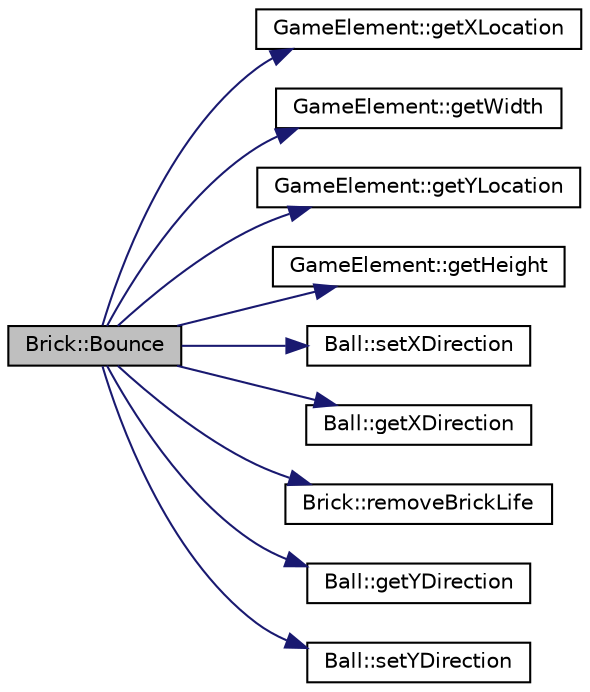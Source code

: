 digraph "Brick::Bounce"
{
  edge [fontname="Helvetica",fontsize="10",labelfontname="Helvetica",labelfontsize="10"];
  node [fontname="Helvetica",fontsize="10",shape=record];
  rankdir="LR";
  Node4 [label="Brick::Bounce",height=0.2,width=0.4,color="black", fillcolor="grey75", style="filled", fontcolor="black"];
  Node4 -> Node5 [color="midnightblue",fontsize="10",style="solid",fontname="Helvetica"];
  Node5 [label="GameElement::getXLocation",height=0.2,width=0.4,color="black", fillcolor="white", style="filled",URL="$class_game_element.html#a7c154aff646c91168dc974a43d340812"];
  Node4 -> Node6 [color="midnightblue",fontsize="10",style="solid",fontname="Helvetica"];
  Node6 [label="GameElement::getWidth",height=0.2,width=0.4,color="black", fillcolor="white", style="filled",URL="$class_game_element.html#a614be3513f3bd193fb2666b44e7c6b4d"];
  Node4 -> Node7 [color="midnightblue",fontsize="10",style="solid",fontname="Helvetica"];
  Node7 [label="GameElement::getYLocation",height=0.2,width=0.4,color="black", fillcolor="white", style="filled",URL="$class_game_element.html#a29823dea49b05f06fa6cb9b20239e3a3"];
  Node4 -> Node8 [color="midnightblue",fontsize="10",style="solid",fontname="Helvetica"];
  Node8 [label="GameElement::getHeight",height=0.2,width=0.4,color="black", fillcolor="white", style="filled",URL="$class_game_element.html#adb82bf0c9072c2bbdb623b0d7958655e"];
  Node4 -> Node9 [color="midnightblue",fontsize="10",style="solid",fontname="Helvetica"];
  Node9 [label="Ball::setXDirection",height=0.2,width=0.4,color="black", fillcolor="white", style="filled",URL="$class_ball.html#a33c7d96eba2d906bbc499096cab640f9"];
  Node4 -> Node10 [color="midnightblue",fontsize="10",style="solid",fontname="Helvetica"];
  Node10 [label="Ball::getXDirection",height=0.2,width=0.4,color="black", fillcolor="white", style="filled",URL="$class_ball.html#acbfbb8c4f504e354663b8a775e48d1e1"];
  Node4 -> Node11 [color="midnightblue",fontsize="10",style="solid",fontname="Helvetica"];
  Node11 [label="Brick::removeBrickLife",height=0.2,width=0.4,color="black", fillcolor="white", style="filled",URL="$class_brick.html#a3ec7bb017d112a16144986ff7446b5a2"];
  Node4 -> Node12 [color="midnightblue",fontsize="10",style="solid",fontname="Helvetica"];
  Node12 [label="Ball::getYDirection",height=0.2,width=0.4,color="black", fillcolor="white", style="filled",URL="$class_ball.html#ad8a9bd03b11c5bfdebd60698baa24456"];
  Node4 -> Node13 [color="midnightblue",fontsize="10",style="solid",fontname="Helvetica"];
  Node13 [label="Ball::setYDirection",height=0.2,width=0.4,color="black", fillcolor="white", style="filled",URL="$class_ball.html#abd9ccb6c5c49cacbfbcd25447bfd6207"];
}
